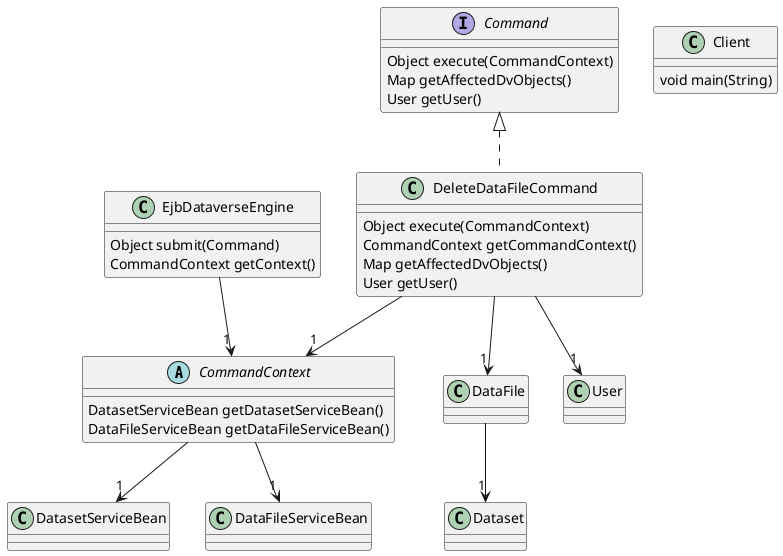 @startuml

' definitions
' -----------

' package "com.greptilian.javaone2014bof5619.dataverse"
abstract CommandContext
class DatasetServiceBean
class DataFile
interface Command
class EjbDataverseEngine
class Client
class DeleteDataFileCommand
class DataFileServiceBean
class Dataset
class User
' end package

' content
' -------

' Client:
Client : void main(String)

' Command:
Command : Object execute(CommandContext)
Command : Map getAffectedDvObjects()
Command : User getUser()

' EjbDataverseEngine:
EjbDataverseEngine --> "1" CommandContext
EjbDataverseEngine : Object submit(Command)
EjbDataverseEngine : CommandContext getContext()

' DataFileServiceBean:

' DatasetServiceBean:

' DataFile:
DataFile --> "1" Dataset

' CommandContext:
CommandContext --> "1" DatasetServiceBean
CommandContext --> "1" DataFileServiceBean
CommandContext : DatasetServiceBean getDatasetServiceBean()
CommandContext : DataFileServiceBean getDataFileServiceBean()

' DeleteDataFileCommand:
Command <|.. DeleteDataFileCommand
DeleteDataFileCommand --> "1" User
DeleteDataFileCommand --> "1" DataFile
DeleteDataFileCommand --> "1" CommandContext
DeleteDataFileCommand : Object execute(CommandContext)
DeleteDataFileCommand : CommandContext getCommandContext()
DeleteDataFileCommand : Map getAffectedDvObjects()
DeleteDataFileCommand : User getUser()

' Dataset:

' User:

@enduml

